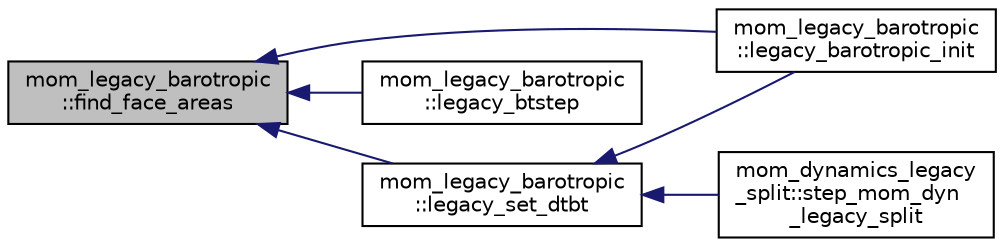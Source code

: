 digraph "mom_legacy_barotropic::find_face_areas"
{
 // INTERACTIVE_SVG=YES
  edge [fontname="Helvetica",fontsize="10",labelfontname="Helvetica",labelfontsize="10"];
  node [fontname="Helvetica",fontsize="10",shape=record];
  rankdir="LR";
  Node18 [label="mom_legacy_barotropic\l::find_face_areas",height=0.2,width=0.4,color="black", fillcolor="grey75", style="filled", fontcolor="black"];
  Node18 -> Node19 [dir="back",color="midnightblue",fontsize="10",style="solid",fontname="Helvetica"];
  Node19 [label="mom_legacy_barotropic\l::legacy_barotropic_init",height=0.2,width=0.4,color="black", fillcolor="white", style="filled",URL="$namespacemom__legacy__barotropic.html#aa9771b1e4e725afa95ab8ada8538a064"];
  Node18 -> Node20 [dir="back",color="midnightblue",fontsize="10",style="solid",fontname="Helvetica"];
  Node20 [label="mom_legacy_barotropic\l::legacy_btstep",height=0.2,width=0.4,color="black", fillcolor="white", style="filled",URL="$namespacemom__legacy__barotropic.html#ae039a54a1c82e3f4f53539e5dc2de6ea"];
  Node18 -> Node21 [dir="back",color="midnightblue",fontsize="10",style="solid",fontname="Helvetica"];
  Node21 [label="mom_legacy_barotropic\l::legacy_set_dtbt",height=0.2,width=0.4,color="black", fillcolor="white", style="filled",URL="$namespacemom__legacy__barotropic.html#aaa2063f7d7fbe940bc5bd80117befaed"];
  Node21 -> Node22 [dir="back",color="midnightblue",fontsize="10",style="solid",fontname="Helvetica"];
  Node22 [label="mom_dynamics_legacy\l_split::step_mom_dyn\l_legacy_split",height=0.2,width=0.4,color="black", fillcolor="white", style="filled",URL="$namespacemom__dynamics__legacy__split.html#ae34fe0561f87dc05c2fad64bf6d5a1ee"];
  Node21 -> Node19 [dir="back",color="midnightblue",fontsize="10",style="solid",fontname="Helvetica"];
}

